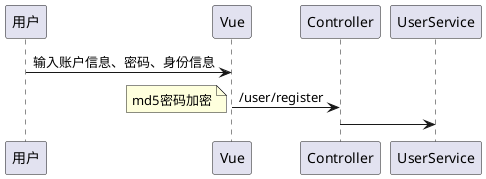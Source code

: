 @startuml
'https://plantuml.com/sequence-diagram

用户 -> Vue : 输入账户信息、密码、身份信息
Vue -> Controller : /user/register
note left
md5密码加密
end note
Controller -> UserService :



@enduml